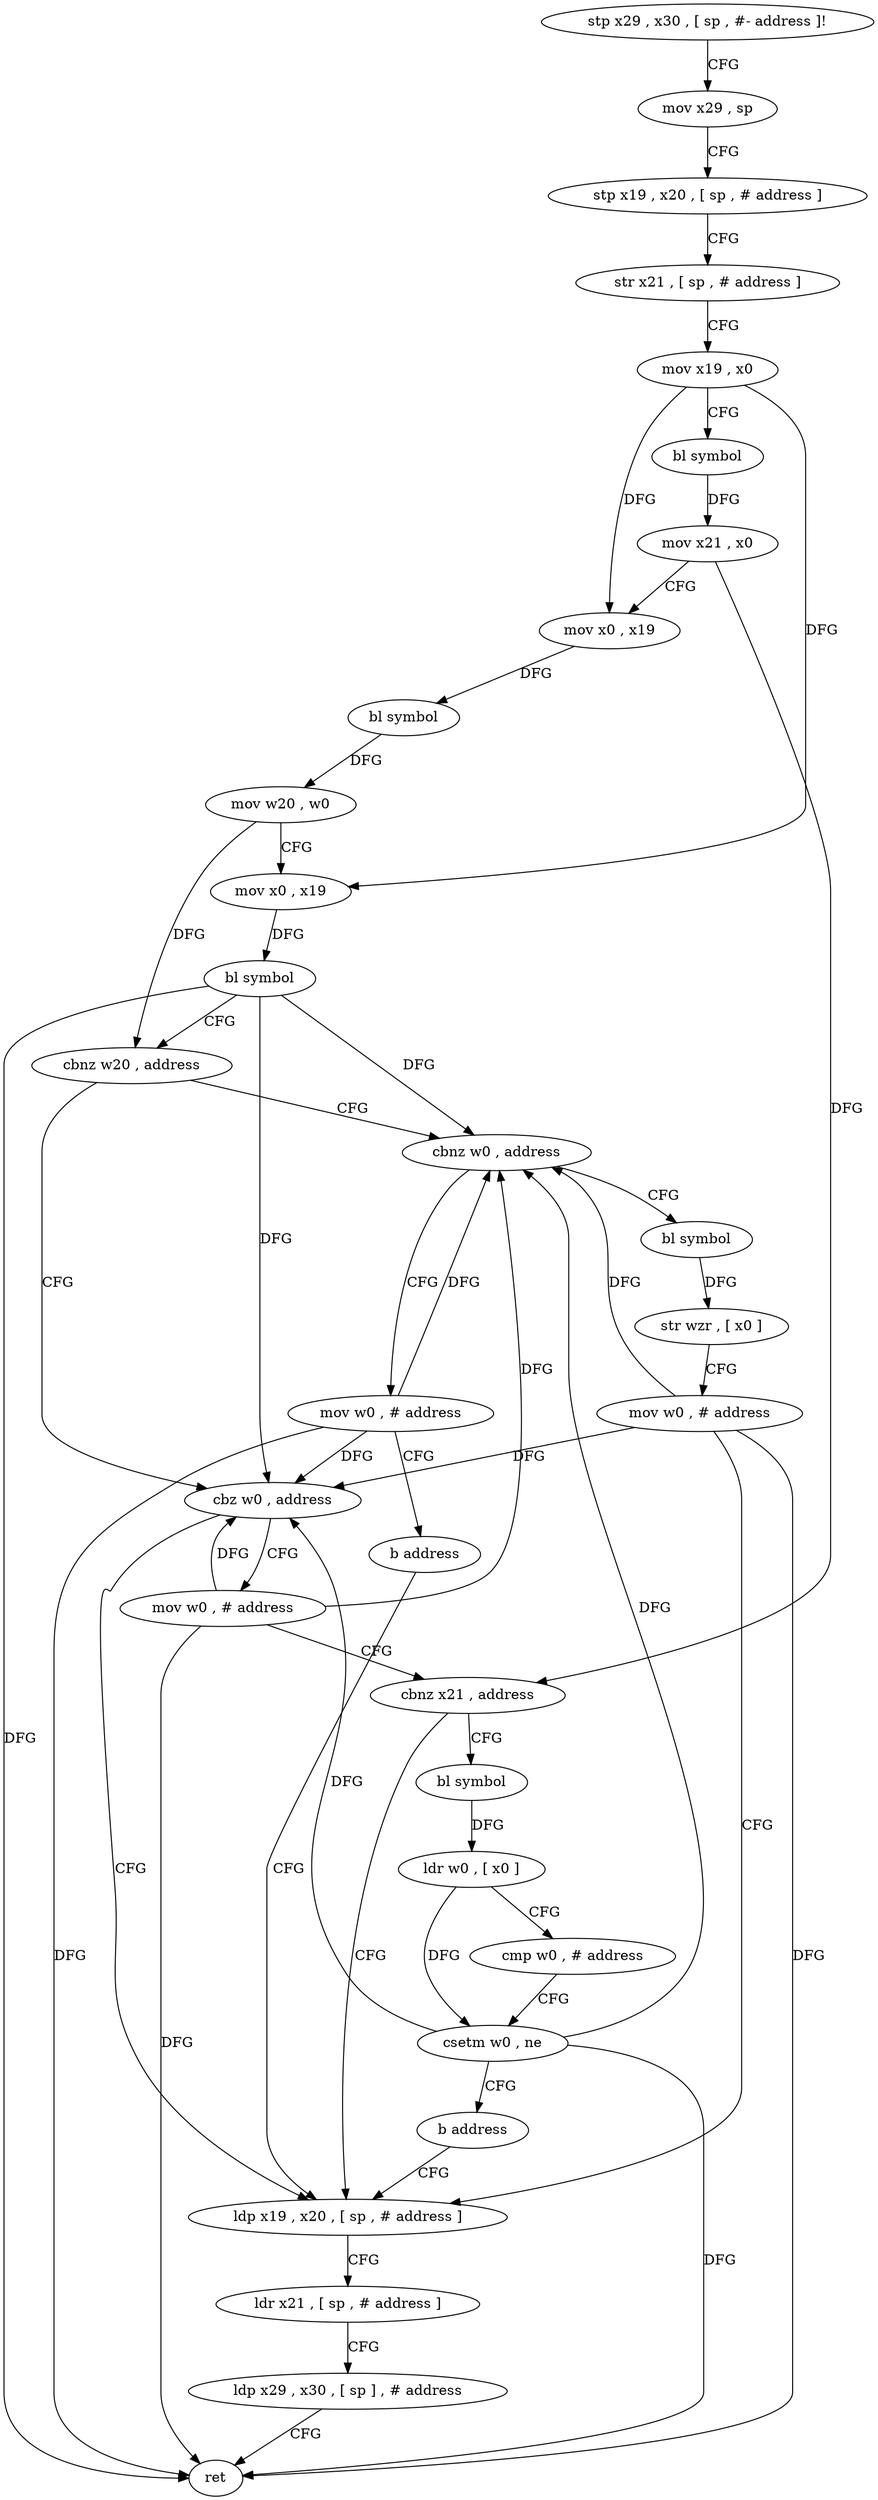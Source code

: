 digraph "func" {
"4395160" [label = "stp x29 , x30 , [ sp , #- address ]!" ]
"4395164" [label = "mov x29 , sp" ]
"4395168" [label = "stp x19 , x20 , [ sp , # address ]" ]
"4395172" [label = "str x21 , [ sp , # address ]" ]
"4395176" [label = "mov x19 , x0" ]
"4395180" [label = "bl symbol" ]
"4395184" [label = "mov x21 , x0" ]
"4395188" [label = "mov x0 , x19" ]
"4395192" [label = "bl symbol" ]
"4395196" [label = "mov w20 , w0" ]
"4395200" [label = "mov x0 , x19" ]
"4395204" [label = "bl symbol" ]
"4395208" [label = "cbnz w20 , address" ]
"4395244" [label = "cbnz w0 , address" ]
"4395212" [label = "cbz w0 , address" ]
"4395276" [label = "mov w0 , # address" ]
"4395248" [label = "bl symbol" ]
"4395260" [label = "ldp x19 , x20 , [ sp , # address ]" ]
"4395216" [label = "mov w0 , # address" ]
"4395280" [label = "b address" ]
"4395252" [label = "str wzr , [ x0 ]" ]
"4395256" [label = "mov w0 , # address" ]
"4395264" [label = "ldr x21 , [ sp , # address ]" ]
"4395268" [label = "ldp x29 , x30 , [ sp ] , # address" ]
"4395272" [label = "ret" ]
"4395220" [label = "cbnz x21 , address" ]
"4395224" [label = "bl symbol" ]
"4395228" [label = "ldr w0 , [ x0 ]" ]
"4395232" [label = "cmp w0 , # address" ]
"4395236" [label = "csetm w0 , ne" ]
"4395240" [label = "b address" ]
"4395160" -> "4395164" [ label = "CFG" ]
"4395164" -> "4395168" [ label = "CFG" ]
"4395168" -> "4395172" [ label = "CFG" ]
"4395172" -> "4395176" [ label = "CFG" ]
"4395176" -> "4395180" [ label = "CFG" ]
"4395176" -> "4395188" [ label = "DFG" ]
"4395176" -> "4395200" [ label = "DFG" ]
"4395180" -> "4395184" [ label = "DFG" ]
"4395184" -> "4395188" [ label = "CFG" ]
"4395184" -> "4395220" [ label = "DFG" ]
"4395188" -> "4395192" [ label = "DFG" ]
"4395192" -> "4395196" [ label = "DFG" ]
"4395196" -> "4395200" [ label = "CFG" ]
"4395196" -> "4395208" [ label = "DFG" ]
"4395200" -> "4395204" [ label = "DFG" ]
"4395204" -> "4395208" [ label = "CFG" ]
"4395204" -> "4395244" [ label = "DFG" ]
"4395204" -> "4395212" [ label = "DFG" ]
"4395204" -> "4395272" [ label = "DFG" ]
"4395208" -> "4395244" [ label = "CFG" ]
"4395208" -> "4395212" [ label = "CFG" ]
"4395244" -> "4395276" [ label = "CFG" ]
"4395244" -> "4395248" [ label = "CFG" ]
"4395212" -> "4395260" [ label = "CFG" ]
"4395212" -> "4395216" [ label = "CFG" ]
"4395276" -> "4395280" [ label = "CFG" ]
"4395276" -> "4395244" [ label = "DFG" ]
"4395276" -> "4395212" [ label = "DFG" ]
"4395276" -> "4395272" [ label = "DFG" ]
"4395248" -> "4395252" [ label = "DFG" ]
"4395260" -> "4395264" [ label = "CFG" ]
"4395216" -> "4395220" [ label = "CFG" ]
"4395216" -> "4395244" [ label = "DFG" ]
"4395216" -> "4395212" [ label = "DFG" ]
"4395216" -> "4395272" [ label = "DFG" ]
"4395280" -> "4395260" [ label = "CFG" ]
"4395252" -> "4395256" [ label = "CFG" ]
"4395256" -> "4395260" [ label = "CFG" ]
"4395256" -> "4395244" [ label = "DFG" ]
"4395256" -> "4395212" [ label = "DFG" ]
"4395256" -> "4395272" [ label = "DFG" ]
"4395264" -> "4395268" [ label = "CFG" ]
"4395268" -> "4395272" [ label = "CFG" ]
"4395220" -> "4395260" [ label = "CFG" ]
"4395220" -> "4395224" [ label = "CFG" ]
"4395224" -> "4395228" [ label = "DFG" ]
"4395228" -> "4395232" [ label = "CFG" ]
"4395228" -> "4395236" [ label = "DFG" ]
"4395232" -> "4395236" [ label = "CFG" ]
"4395236" -> "4395240" [ label = "CFG" ]
"4395236" -> "4395244" [ label = "DFG" ]
"4395236" -> "4395212" [ label = "DFG" ]
"4395236" -> "4395272" [ label = "DFG" ]
"4395240" -> "4395260" [ label = "CFG" ]
}
